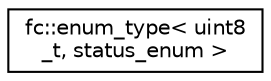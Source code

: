 digraph "Graphical Class Hierarchy"
{
  edge [fontname="Helvetica",fontsize="10",labelfontname="Helvetica",labelfontsize="10"];
  node [fontname="Helvetica",fontsize="10",shape=record];
  rankdir="LR";
  Node0 [label="fc::enum_type\< uint8\l_t, status_enum \>",height=0.2,width=0.4,color="black", fillcolor="white", style="filled",URL="$classfc_1_1enum__type.html"];
}
